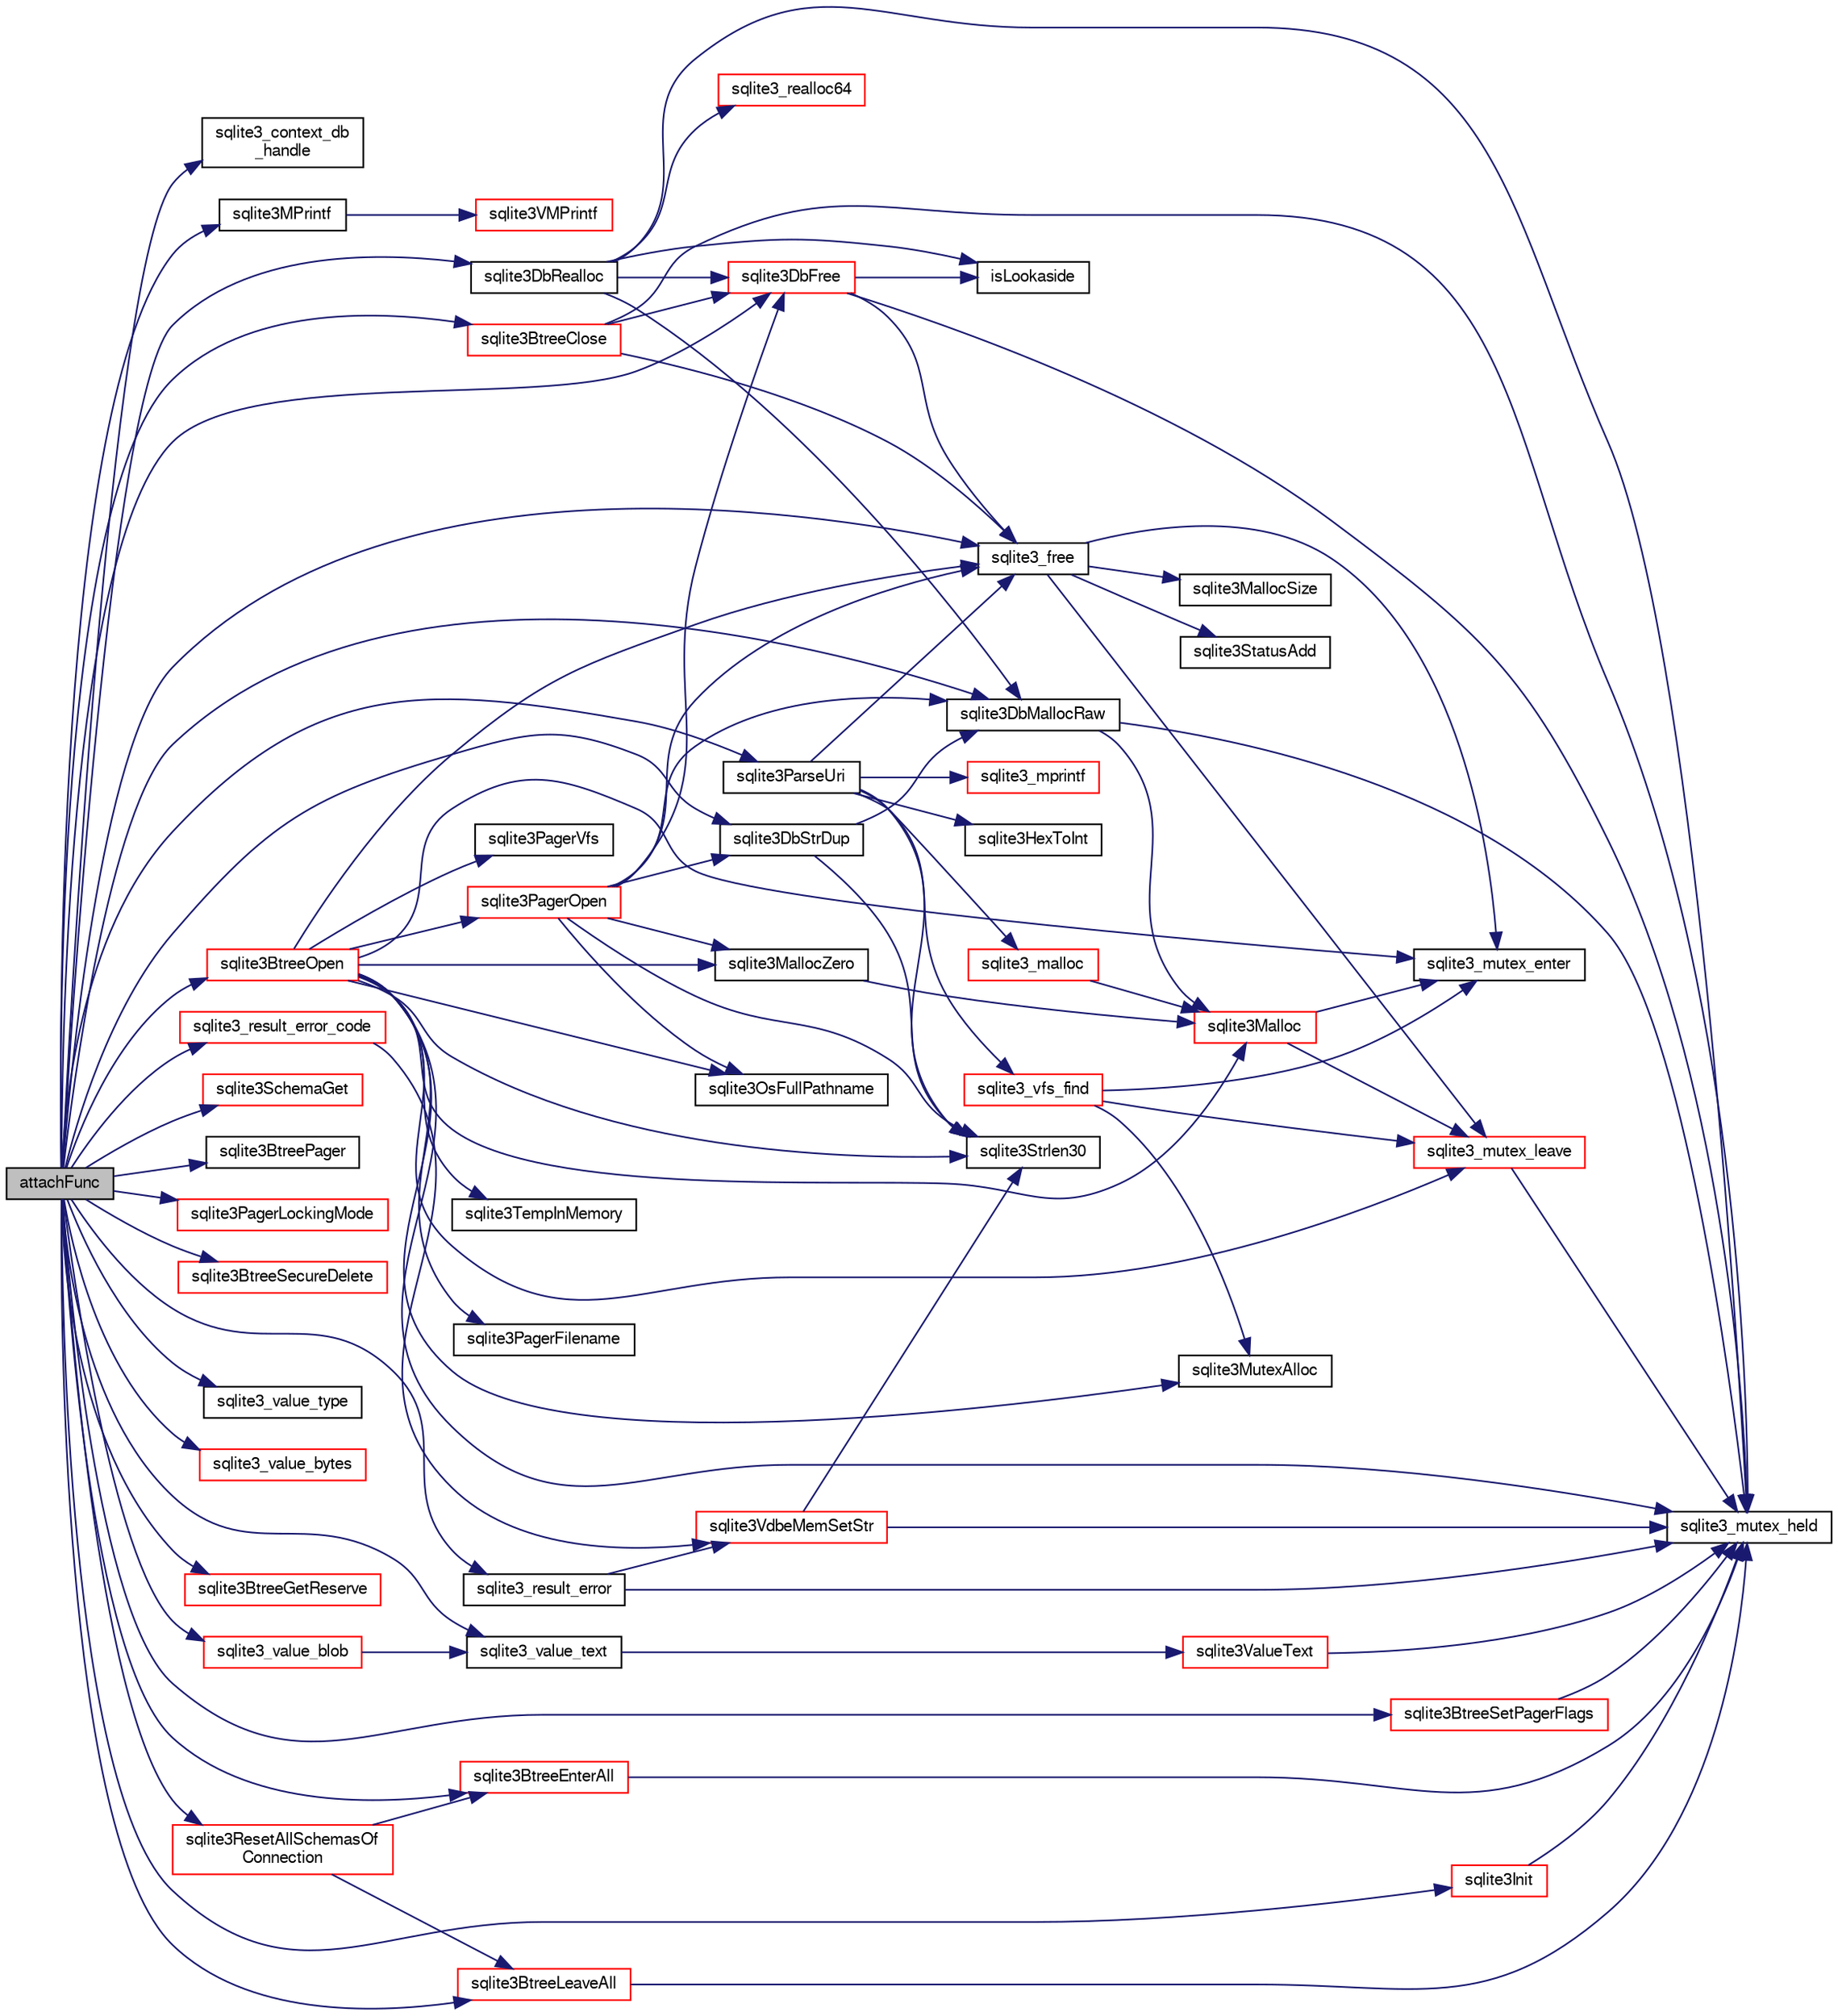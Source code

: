 digraph "attachFunc"
{
  edge [fontname="FreeSans",fontsize="10",labelfontname="FreeSans",labelfontsize="10"];
  node [fontname="FreeSans",fontsize="10",shape=record];
  rankdir="LR";
  Node13367 [label="attachFunc",height=0.2,width=0.4,color="black", fillcolor="grey75", style="filled", fontcolor="black"];
  Node13367 -> Node13368 [color="midnightblue",fontsize="10",style="solid",fontname="FreeSans"];
  Node13368 [label="sqlite3_context_db\l_handle",height=0.2,width=0.4,color="black", fillcolor="white", style="filled",URL="$sqlite3_8c.html#a4b82e673c3dcc88c179e2bae5629fa60"];
  Node13367 -> Node13369 [color="midnightblue",fontsize="10",style="solid",fontname="FreeSans"];
  Node13369 [label="sqlite3_value_text",height=0.2,width=0.4,color="black", fillcolor="white", style="filled",URL="$sqlite3_8c.html#aef2ace3239e6dd59c74110faa70f8171"];
  Node13369 -> Node13370 [color="midnightblue",fontsize="10",style="solid",fontname="FreeSans"];
  Node13370 [label="sqlite3ValueText",height=0.2,width=0.4,color="red", fillcolor="white", style="filled",URL="$sqlite3_8c.html#ad567a94e52d1adf81f4857fdba00a59b"];
  Node13370 -> Node13371 [color="midnightblue",fontsize="10",style="solid",fontname="FreeSans"];
  Node13371 [label="sqlite3_mutex_held",height=0.2,width=0.4,color="black", fillcolor="white", style="filled",URL="$sqlite3_8c.html#acf77da68932b6bc163c5e68547ecc3e7"];
  Node13367 -> Node13632 [color="midnightblue",fontsize="10",style="solid",fontname="FreeSans"];
  Node13632 [label="sqlite3MPrintf",height=0.2,width=0.4,color="black", fillcolor="white", style="filled",URL="$sqlite3_8c.html#a208ef0df84e9778778804a19af03efea"];
  Node13632 -> Node13633 [color="midnightblue",fontsize="10",style="solid",fontname="FreeSans"];
  Node13633 [label="sqlite3VMPrintf",height=0.2,width=0.4,color="red", fillcolor="white", style="filled",URL="$sqlite3_8c.html#a05535d0982ef06fbc2ee8195ebbae689"];
  Node13367 -> Node13380 [color="midnightblue",fontsize="10",style="solid",fontname="FreeSans"];
  Node13380 [label="sqlite3DbMallocRaw",height=0.2,width=0.4,color="black", fillcolor="white", style="filled",URL="$sqlite3_8c.html#abbe8be0cf7175e11ddc3e2218fad924e"];
  Node13380 -> Node13371 [color="midnightblue",fontsize="10",style="solid",fontname="FreeSans"];
  Node13380 -> Node13381 [color="midnightblue",fontsize="10",style="solid",fontname="FreeSans"];
  Node13381 [label="sqlite3Malloc",height=0.2,width=0.4,color="red", fillcolor="white", style="filled",URL="$sqlite3_8c.html#a361a2eaa846b1885f123abe46f5d8b2b"];
  Node13381 -> Node13382 [color="midnightblue",fontsize="10",style="solid",fontname="FreeSans"];
  Node13382 [label="sqlite3_mutex_enter",height=0.2,width=0.4,color="black", fillcolor="white", style="filled",URL="$sqlite3_8c.html#a1c12cde690bd89f104de5cbad12a6bf5"];
  Node13381 -> Node13387 [color="midnightblue",fontsize="10",style="solid",fontname="FreeSans"];
  Node13387 [label="sqlite3_mutex_leave",height=0.2,width=0.4,color="red", fillcolor="white", style="filled",URL="$sqlite3_8c.html#a5838d235601dbd3c1fa993555c6bcc93"];
  Node13387 -> Node13371 [color="midnightblue",fontsize="10",style="solid",fontname="FreeSans"];
  Node13367 -> Node13379 [color="midnightblue",fontsize="10",style="solid",fontname="FreeSans"];
  Node13379 [label="sqlite3DbRealloc",height=0.2,width=0.4,color="black", fillcolor="white", style="filled",URL="$sqlite3_8c.html#ae028f4902a9d29bcaf310ff289ee87dc"];
  Node13379 -> Node13371 [color="midnightblue",fontsize="10",style="solid",fontname="FreeSans"];
  Node13379 -> Node13380 [color="midnightblue",fontsize="10",style="solid",fontname="FreeSans"];
  Node13379 -> Node13377 [color="midnightblue",fontsize="10",style="solid",fontname="FreeSans"];
  Node13377 [label="isLookaside",height=0.2,width=0.4,color="black", fillcolor="white", style="filled",URL="$sqlite3_8c.html#a770fa05ff9717b75e16f4d968a77b897"];
  Node13379 -> Node13390 [color="midnightblue",fontsize="10",style="solid",fontname="FreeSans"];
  Node13390 [label="sqlite3DbFree",height=0.2,width=0.4,color="red", fillcolor="white", style="filled",URL="$sqlite3_8c.html#ac70ab821a6607b4a1b909582dc37a069"];
  Node13390 -> Node13371 [color="midnightblue",fontsize="10",style="solid",fontname="FreeSans"];
  Node13390 -> Node13377 [color="midnightblue",fontsize="10",style="solid",fontname="FreeSans"];
  Node13390 -> Node13392 [color="midnightblue",fontsize="10",style="solid",fontname="FreeSans"];
  Node13392 [label="sqlite3_free",height=0.2,width=0.4,color="black", fillcolor="white", style="filled",URL="$sqlite3_8c.html#a6552349e36a8a691af5487999ab09519"];
  Node13392 -> Node13382 [color="midnightblue",fontsize="10",style="solid",fontname="FreeSans"];
  Node13392 -> Node13389 [color="midnightblue",fontsize="10",style="solid",fontname="FreeSans"];
  Node13389 [label="sqlite3StatusAdd",height=0.2,width=0.4,color="black", fillcolor="white", style="filled",URL="$sqlite3_8c.html#afa029f93586aeab4cc85360905dae9cd"];
  Node13392 -> Node13376 [color="midnightblue",fontsize="10",style="solid",fontname="FreeSans"];
  Node13376 [label="sqlite3MallocSize",height=0.2,width=0.4,color="black", fillcolor="white", style="filled",URL="$sqlite3_8c.html#acf5d2a5f35270bafb050bd2def576955"];
  Node13392 -> Node13387 [color="midnightblue",fontsize="10",style="solid",fontname="FreeSans"];
  Node13379 -> Node13393 [color="midnightblue",fontsize="10",style="solid",fontname="FreeSans"];
  Node13393 [label="sqlite3_realloc64",height=0.2,width=0.4,color="red", fillcolor="white", style="filled",URL="$sqlite3_8c.html#a3765a714077ee547e811034236dc9ecd"];
  Node13367 -> Node13650 [color="midnightblue",fontsize="10",style="solid",fontname="FreeSans"];
  Node13650 [label="sqlite3ParseUri",height=0.2,width=0.4,color="black", fillcolor="white", style="filled",URL="$sqlite3_8c.html#aaa912f29a67460d8b2186c97056e8767"];
  Node13650 -> Node13439 [color="midnightblue",fontsize="10",style="solid",fontname="FreeSans"];
  Node13439 [label="sqlite3Strlen30",height=0.2,width=0.4,color="black", fillcolor="white", style="filled",URL="$sqlite3_8c.html#a3dcd80ba41f1a308193dee74857b62a7"];
  Node13650 -> Node13445 [color="midnightblue",fontsize="10",style="solid",fontname="FreeSans"];
  Node13445 [label="sqlite3_malloc",height=0.2,width=0.4,color="red", fillcolor="white", style="filled",URL="$sqlite3_8c.html#ac79dba55fc32b6a840cf5a9769bce7cd"];
  Node13445 -> Node13381 [color="midnightblue",fontsize="10",style="solid",fontname="FreeSans"];
  Node13650 -> Node13540 [color="midnightblue",fontsize="10",style="solid",fontname="FreeSans"];
  Node13540 [label="sqlite3_mprintf",height=0.2,width=0.4,color="red", fillcolor="white", style="filled",URL="$sqlite3_8c.html#a4ae85b8d9051570b833812ea1f7d632a"];
  Node13650 -> Node13651 [color="midnightblue",fontsize="10",style="solid",fontname="FreeSans"];
  Node13651 [label="sqlite3HexToInt",height=0.2,width=0.4,color="black", fillcolor="white", style="filled",URL="$sqlite3_8c.html#ae3802c77b18399c03c8c9f973ff47239"];
  Node13650 -> Node13548 [color="midnightblue",fontsize="10",style="solid",fontname="FreeSans"];
  Node13548 [label="sqlite3_vfs_find",height=0.2,width=0.4,color="red", fillcolor="white", style="filled",URL="$sqlite3_8c.html#a009b28f3d275077f7bb7f3ef37de6095"];
  Node13548 -> Node13413 [color="midnightblue",fontsize="10",style="solid",fontname="FreeSans"];
  Node13413 [label="sqlite3MutexAlloc",height=0.2,width=0.4,color="black", fillcolor="white", style="filled",URL="$sqlite3_8c.html#a0e3f432ee581f6876b590e7ad7e84e19"];
  Node13548 -> Node13382 [color="midnightblue",fontsize="10",style="solid",fontname="FreeSans"];
  Node13548 -> Node13387 [color="midnightblue",fontsize="10",style="solid",fontname="FreeSans"];
  Node13650 -> Node13392 [color="midnightblue",fontsize="10",style="solid",fontname="FreeSans"];
  Node13367 -> Node13535 [color="midnightblue",fontsize="10",style="solid",fontname="FreeSans"];
  Node13535 [label="sqlite3_result_error",height=0.2,width=0.4,color="black", fillcolor="white", style="filled",URL="$sqlite3_8c.html#a577161e1b67908b94f47007aaa6ae4c4"];
  Node13535 -> Node13371 [color="midnightblue",fontsize="10",style="solid",fontname="FreeSans"];
  Node13535 -> Node13488 [color="midnightblue",fontsize="10",style="solid",fontname="FreeSans"];
  Node13488 [label="sqlite3VdbeMemSetStr",height=0.2,width=0.4,color="red", fillcolor="white", style="filled",URL="$sqlite3_8c.html#a9697bec7c3b512483638ea3646191d7d"];
  Node13488 -> Node13371 [color="midnightblue",fontsize="10",style="solid",fontname="FreeSans"];
  Node13488 -> Node13439 [color="midnightblue",fontsize="10",style="solid",fontname="FreeSans"];
  Node13367 -> Node13392 [color="midnightblue",fontsize="10",style="solid",fontname="FreeSans"];
  Node13367 -> Node13652 [color="midnightblue",fontsize="10",style="solid",fontname="FreeSans"];
  Node13652 [label="sqlite3BtreeOpen",height=0.2,width=0.4,color="red", fillcolor="white", style="filled",URL="$sqlite3_8c.html#a13dcb44dc34af6ce9d38de9c5aa975f9"];
  Node13652 -> Node13653 [color="midnightblue",fontsize="10",style="solid",fontname="FreeSans"];
  Node13653 [label="sqlite3TempInMemory",height=0.2,width=0.4,color="black", fillcolor="white", style="filled",URL="$sqlite3_8c.html#a458449cdb4a6ca29650deb8af285a511"];
  Node13652 -> Node13371 [color="midnightblue",fontsize="10",style="solid",fontname="FreeSans"];
  Node13652 -> Node13400 [color="midnightblue",fontsize="10",style="solid",fontname="FreeSans"];
  Node13400 [label="sqlite3MallocZero",height=0.2,width=0.4,color="black", fillcolor="white", style="filled",URL="$sqlite3_8c.html#ab3e07a30b9b5471f9f5e8f9cb7229934"];
  Node13400 -> Node13381 [color="midnightblue",fontsize="10",style="solid",fontname="FreeSans"];
  Node13652 -> Node13381 [color="midnightblue",fontsize="10",style="solid",fontname="FreeSans"];
  Node13652 -> Node13392 [color="midnightblue",fontsize="10",style="solid",fontname="FreeSans"];
  Node13652 -> Node13439 [color="midnightblue",fontsize="10",style="solid",fontname="FreeSans"];
  Node13652 -> Node13654 [color="midnightblue",fontsize="10",style="solid",fontname="FreeSans"];
  Node13654 [label="sqlite3OsFullPathname",height=0.2,width=0.4,color="black", fillcolor="white", style="filled",URL="$sqlite3_8c.html#a0456d8c8b3e7990b6e1c4ea93b9a8c17"];
  Node13652 -> Node13413 [color="midnightblue",fontsize="10",style="solid",fontname="FreeSans"];
  Node13652 -> Node13382 [color="midnightblue",fontsize="10",style="solid",fontname="FreeSans"];
  Node13652 -> Node13655 [color="midnightblue",fontsize="10",style="solid",fontname="FreeSans"];
  Node13655 [label="sqlite3PagerFilename",height=0.2,width=0.4,color="black", fillcolor="white", style="filled",URL="$sqlite3_8c.html#af9905ce64f499b4e908ec64e65730584"];
  Node13652 -> Node13656 [color="midnightblue",fontsize="10",style="solid",fontname="FreeSans"];
  Node13656 [label="sqlite3PagerVfs",height=0.2,width=0.4,color="black", fillcolor="white", style="filled",URL="$sqlite3_8c.html#a622fab679471aea91602568271c08222"];
  Node13652 -> Node13387 [color="midnightblue",fontsize="10",style="solid",fontname="FreeSans"];
  Node13652 -> Node13657 [color="midnightblue",fontsize="10",style="solid",fontname="FreeSans"];
  Node13657 [label="sqlite3PagerOpen",height=0.2,width=0.4,color="red", fillcolor="white", style="filled",URL="$sqlite3_8c.html#a5b4a74e8a1754922c482b7af19b30611"];
  Node13657 -> Node13660 [color="midnightblue",fontsize="10",style="solid",fontname="FreeSans"];
  Node13660 [label="sqlite3DbStrDup",height=0.2,width=0.4,color="black", fillcolor="white", style="filled",URL="$sqlite3_8c.html#a0ec4772ee6de7316ecd1e6cabb1beeef"];
  Node13660 -> Node13439 [color="midnightblue",fontsize="10",style="solid",fontname="FreeSans"];
  Node13660 -> Node13380 [color="midnightblue",fontsize="10",style="solid",fontname="FreeSans"];
  Node13657 -> Node13439 [color="midnightblue",fontsize="10",style="solid",fontname="FreeSans"];
  Node13657 -> Node13380 [color="midnightblue",fontsize="10",style="solid",fontname="FreeSans"];
  Node13657 -> Node13654 [color="midnightblue",fontsize="10",style="solid",fontname="FreeSans"];
  Node13657 -> Node13390 [color="midnightblue",fontsize="10",style="solid",fontname="FreeSans"];
  Node13657 -> Node13400 [color="midnightblue",fontsize="10",style="solid",fontname="FreeSans"];
  Node13657 -> Node13392 [color="midnightblue",fontsize="10",style="solid",fontname="FreeSans"];
  Node13367 -> Node13864 [color="midnightblue",fontsize="10",style="solid",fontname="FreeSans"];
  Node13864 [label="sqlite3SchemaGet",height=0.2,width=0.4,color="red", fillcolor="white", style="filled",URL="$sqlite3_8c.html#aea657029436ec374cbd09f8cc2747169"];
  Node13367 -> Node13746 [color="midnightblue",fontsize="10",style="solid",fontname="FreeSans"];
  Node13746 [label="sqlite3BtreePager",height=0.2,width=0.4,color="black", fillcolor="white", style="filled",URL="$sqlite3_8c.html#aa0b1925984c0d8606d760b8fa27a4d7c"];
  Node13367 -> Node14324 [color="midnightblue",fontsize="10",style="solid",fontname="FreeSans"];
  Node14324 [label="sqlite3PagerLockingMode",height=0.2,width=0.4,color="red", fillcolor="white", style="filled",URL="$sqlite3_8c.html#a169a4fb259aab3f9681d51c17026eebb"];
  Node13367 -> Node14326 [color="midnightblue",fontsize="10",style="solid",fontname="FreeSans"];
  Node14326 [label="sqlite3BtreeSecureDelete",height=0.2,width=0.4,color="red", fillcolor="white", style="filled",URL="$sqlite3_8c.html#a0ba475c4ebefd8b4efae643a5fdec364"];
  Node13367 -> Node14327 [color="midnightblue",fontsize="10",style="solid",fontname="FreeSans"];
  Node14327 [label="sqlite3BtreeSetPagerFlags",height=0.2,width=0.4,color="red", fillcolor="white", style="filled",URL="$sqlite3_8c.html#ae7501dffaa3b3fcd63da529a903d8295"];
  Node14327 -> Node13371 [color="midnightblue",fontsize="10",style="solid",fontname="FreeSans"];
  Node13367 -> Node13660 [color="midnightblue",fontsize="10",style="solid",fontname="FreeSans"];
  Node13367 -> Node13483 [color="midnightblue",fontsize="10",style="solid",fontname="FreeSans"];
  Node13483 [label="sqlite3_value_type",height=0.2,width=0.4,color="black", fillcolor="white", style="filled",URL="$sqlite3_8c.html#ac5e91a982065a1ab220a43bbd18cfa60"];
  Node13367 -> Node13484 [color="midnightblue",fontsize="10",style="solid",fontname="FreeSans"];
  Node13484 [label="sqlite3_value_bytes",height=0.2,width=0.4,color="red", fillcolor="white", style="filled",URL="$sqlite3_8c.html#aee6da873358a81b4bbbe1284f157b146"];
  Node13367 -> Node13523 [color="midnightblue",fontsize="10",style="solid",fontname="FreeSans"];
  Node13523 [label="sqlite3_value_blob",height=0.2,width=0.4,color="red", fillcolor="white", style="filled",URL="$sqlite3_8c.html#af2d4d12032718e4d9a929bcf561370c8"];
  Node13523 -> Node13369 [color="midnightblue",fontsize="10",style="solid",fontname="FreeSans"];
  Node13367 -> Node13748 [color="midnightblue",fontsize="10",style="solid",fontname="FreeSans"];
  Node13748 [label="sqlite3BtreeGetReserve",height=0.2,width=0.4,color="red", fillcolor="white", style="filled",URL="$sqlite3_8c.html#a68011b8563328468149157a52e70e984"];
  Node13367 -> Node13893 [color="midnightblue",fontsize="10",style="solid",fontname="FreeSans"];
  Node13893 [label="sqlite3BtreeEnterAll",height=0.2,width=0.4,color="red", fillcolor="white", style="filled",URL="$sqlite3_8c.html#a7e8c5e623a61d322d3622c3e6202d735"];
  Node13893 -> Node13371 [color="midnightblue",fontsize="10",style="solid",fontname="FreeSans"];
  Node13367 -> Node14329 [color="midnightblue",fontsize="10",style="solid",fontname="FreeSans"];
  Node14329 [label="sqlite3Init",height=0.2,width=0.4,color="red", fillcolor="white", style="filled",URL="$sqlite3_8c.html#aed74e3dc765631a833f522f425ff5a48"];
  Node14329 -> Node13371 [color="midnightblue",fontsize="10",style="solid",fontname="FreeSans"];
  Node13367 -> Node14029 [color="midnightblue",fontsize="10",style="solid",fontname="FreeSans"];
  Node14029 [label="sqlite3BtreeLeaveAll",height=0.2,width=0.4,color="red", fillcolor="white", style="filled",URL="$sqlite3_8c.html#a282e5f429eee8e0aebc7d18068ebccd2"];
  Node14029 -> Node13371 [color="midnightblue",fontsize="10",style="solid",fontname="FreeSans"];
  Node13367 -> Node14014 [color="midnightblue",fontsize="10",style="solid",fontname="FreeSans"];
  Node14014 [label="sqlite3BtreeClose",height=0.2,width=0.4,color="red", fillcolor="white", style="filled",URL="$sqlite3_8c.html#a729b65009b66a99200496b09c124df01"];
  Node14014 -> Node13371 [color="midnightblue",fontsize="10",style="solid",fontname="FreeSans"];
  Node14014 -> Node13390 [color="midnightblue",fontsize="10",style="solid",fontname="FreeSans"];
  Node14014 -> Node13392 [color="midnightblue",fontsize="10",style="solid",fontname="FreeSans"];
  Node13367 -> Node14028 [color="midnightblue",fontsize="10",style="solid",fontname="FreeSans"];
  Node14028 [label="sqlite3ResetAllSchemasOf\lConnection",height=0.2,width=0.4,color="red", fillcolor="white", style="filled",URL="$sqlite3_8c.html#a2fc0d7e9d7e688a2a81ea4775dd12e33"];
  Node14028 -> Node13893 [color="midnightblue",fontsize="10",style="solid",fontname="FreeSans"];
  Node14028 -> Node14029 [color="midnightblue",fontsize="10",style="solid",fontname="FreeSans"];
  Node13367 -> Node13390 [color="midnightblue",fontsize="10",style="solid",fontname="FreeSans"];
  Node13367 -> Node14332 [color="midnightblue",fontsize="10",style="solid",fontname="FreeSans"];
  Node14332 [label="sqlite3_result_error_code",height=0.2,width=0.4,color="red", fillcolor="white", style="filled",URL="$sqlite3_8c.html#ac7ad2457fb9a1b7b772caf8e48deb8bc"];
  Node14332 -> Node13488 [color="midnightblue",fontsize="10",style="solid",fontname="FreeSans"];
}
